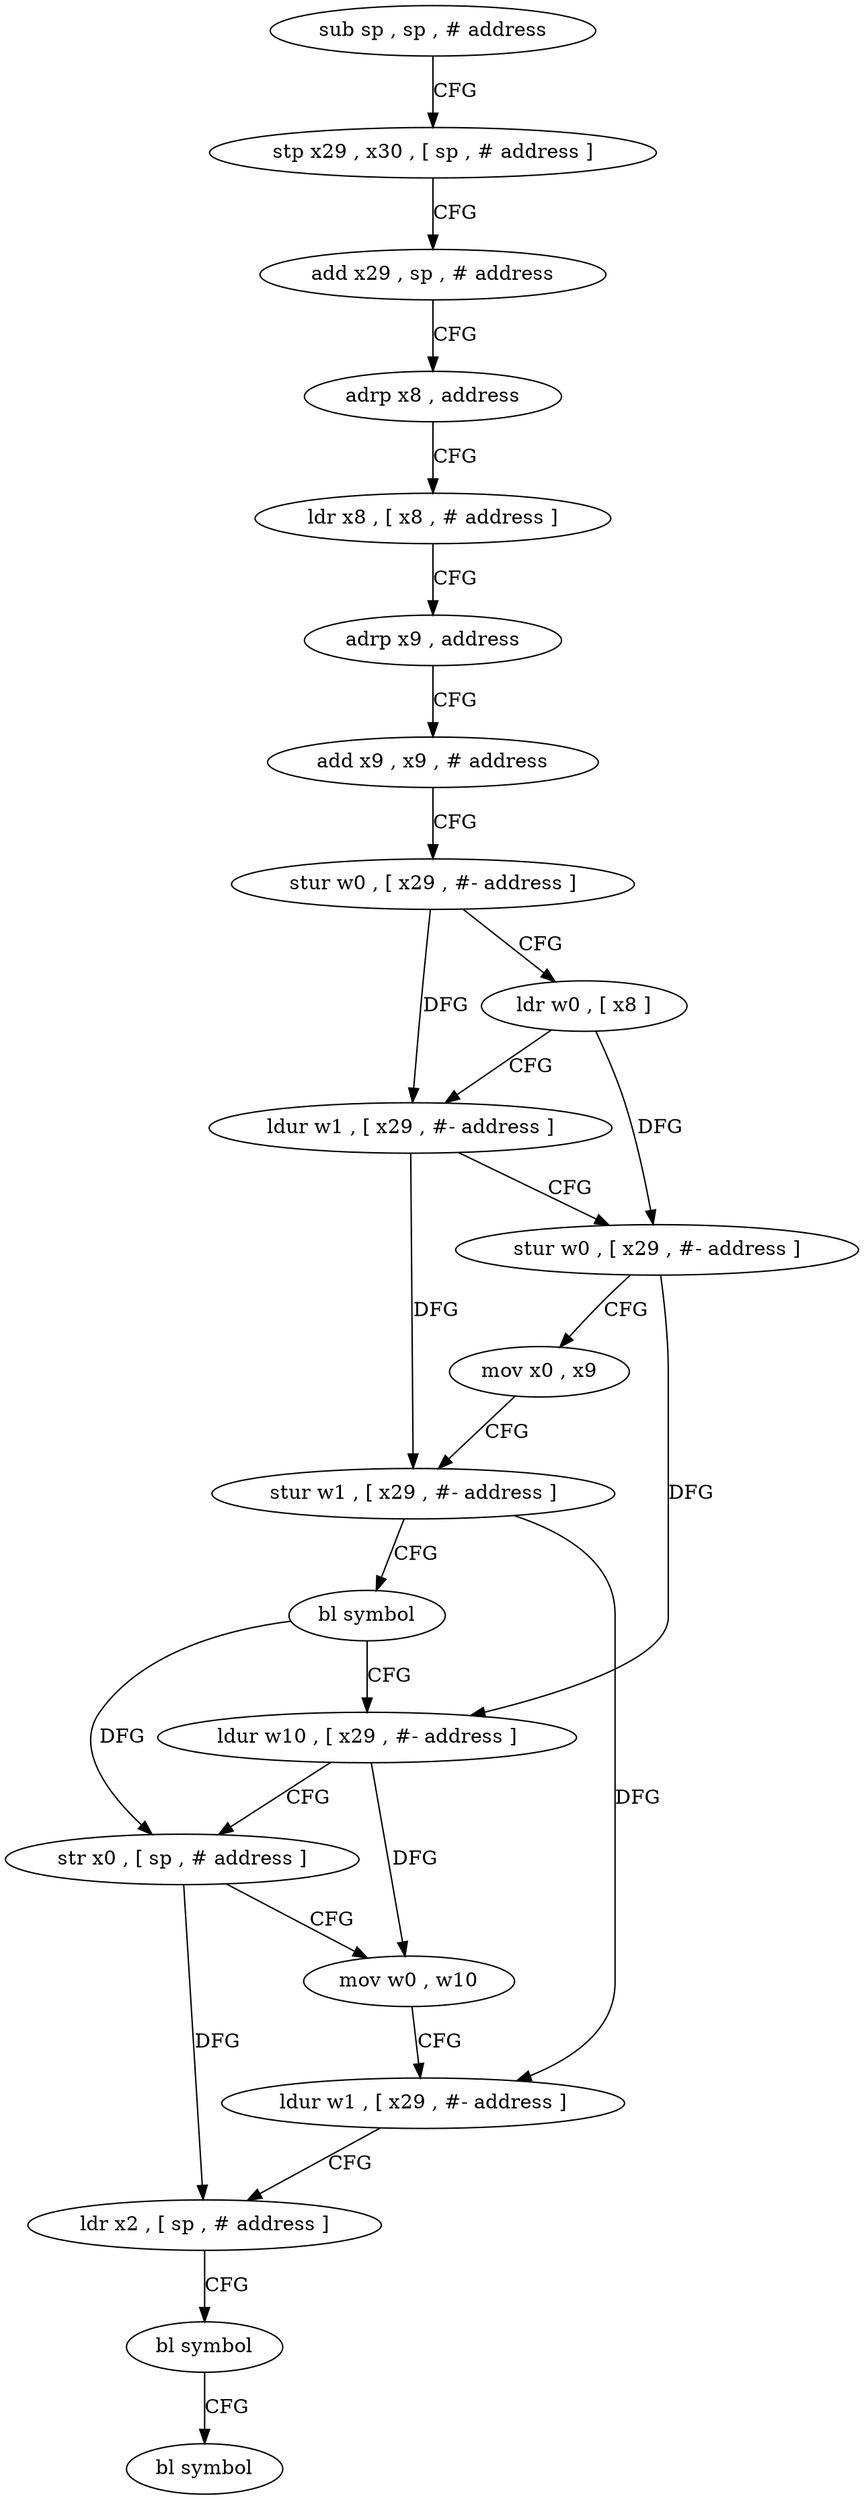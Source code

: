 digraph "func" {
"271676" [label = "sub sp , sp , # address" ]
"271680" [label = "stp x29 , x30 , [ sp , # address ]" ]
"271684" [label = "add x29 , sp , # address" ]
"271688" [label = "adrp x8 , address" ]
"271692" [label = "ldr x8 , [ x8 , # address ]" ]
"271696" [label = "adrp x9 , address" ]
"271700" [label = "add x9 , x9 , # address" ]
"271704" [label = "stur w0 , [ x29 , #- address ]" ]
"271708" [label = "ldr w0 , [ x8 ]" ]
"271712" [label = "ldur w1 , [ x29 , #- address ]" ]
"271716" [label = "stur w0 , [ x29 , #- address ]" ]
"271720" [label = "mov x0 , x9" ]
"271724" [label = "stur w1 , [ x29 , #- address ]" ]
"271728" [label = "bl symbol" ]
"271732" [label = "ldur w10 , [ x29 , #- address ]" ]
"271736" [label = "str x0 , [ sp , # address ]" ]
"271740" [label = "mov w0 , w10" ]
"271744" [label = "ldur w1 , [ x29 , #- address ]" ]
"271748" [label = "ldr x2 , [ sp , # address ]" ]
"271752" [label = "bl symbol" ]
"271756" [label = "bl symbol" ]
"271676" -> "271680" [ label = "CFG" ]
"271680" -> "271684" [ label = "CFG" ]
"271684" -> "271688" [ label = "CFG" ]
"271688" -> "271692" [ label = "CFG" ]
"271692" -> "271696" [ label = "CFG" ]
"271696" -> "271700" [ label = "CFG" ]
"271700" -> "271704" [ label = "CFG" ]
"271704" -> "271708" [ label = "CFG" ]
"271704" -> "271712" [ label = "DFG" ]
"271708" -> "271712" [ label = "CFG" ]
"271708" -> "271716" [ label = "DFG" ]
"271712" -> "271716" [ label = "CFG" ]
"271712" -> "271724" [ label = "DFG" ]
"271716" -> "271720" [ label = "CFG" ]
"271716" -> "271732" [ label = "DFG" ]
"271720" -> "271724" [ label = "CFG" ]
"271724" -> "271728" [ label = "CFG" ]
"271724" -> "271744" [ label = "DFG" ]
"271728" -> "271732" [ label = "CFG" ]
"271728" -> "271736" [ label = "DFG" ]
"271732" -> "271736" [ label = "CFG" ]
"271732" -> "271740" [ label = "DFG" ]
"271736" -> "271740" [ label = "CFG" ]
"271736" -> "271748" [ label = "DFG" ]
"271740" -> "271744" [ label = "CFG" ]
"271744" -> "271748" [ label = "CFG" ]
"271748" -> "271752" [ label = "CFG" ]
"271752" -> "271756" [ label = "CFG" ]
}
